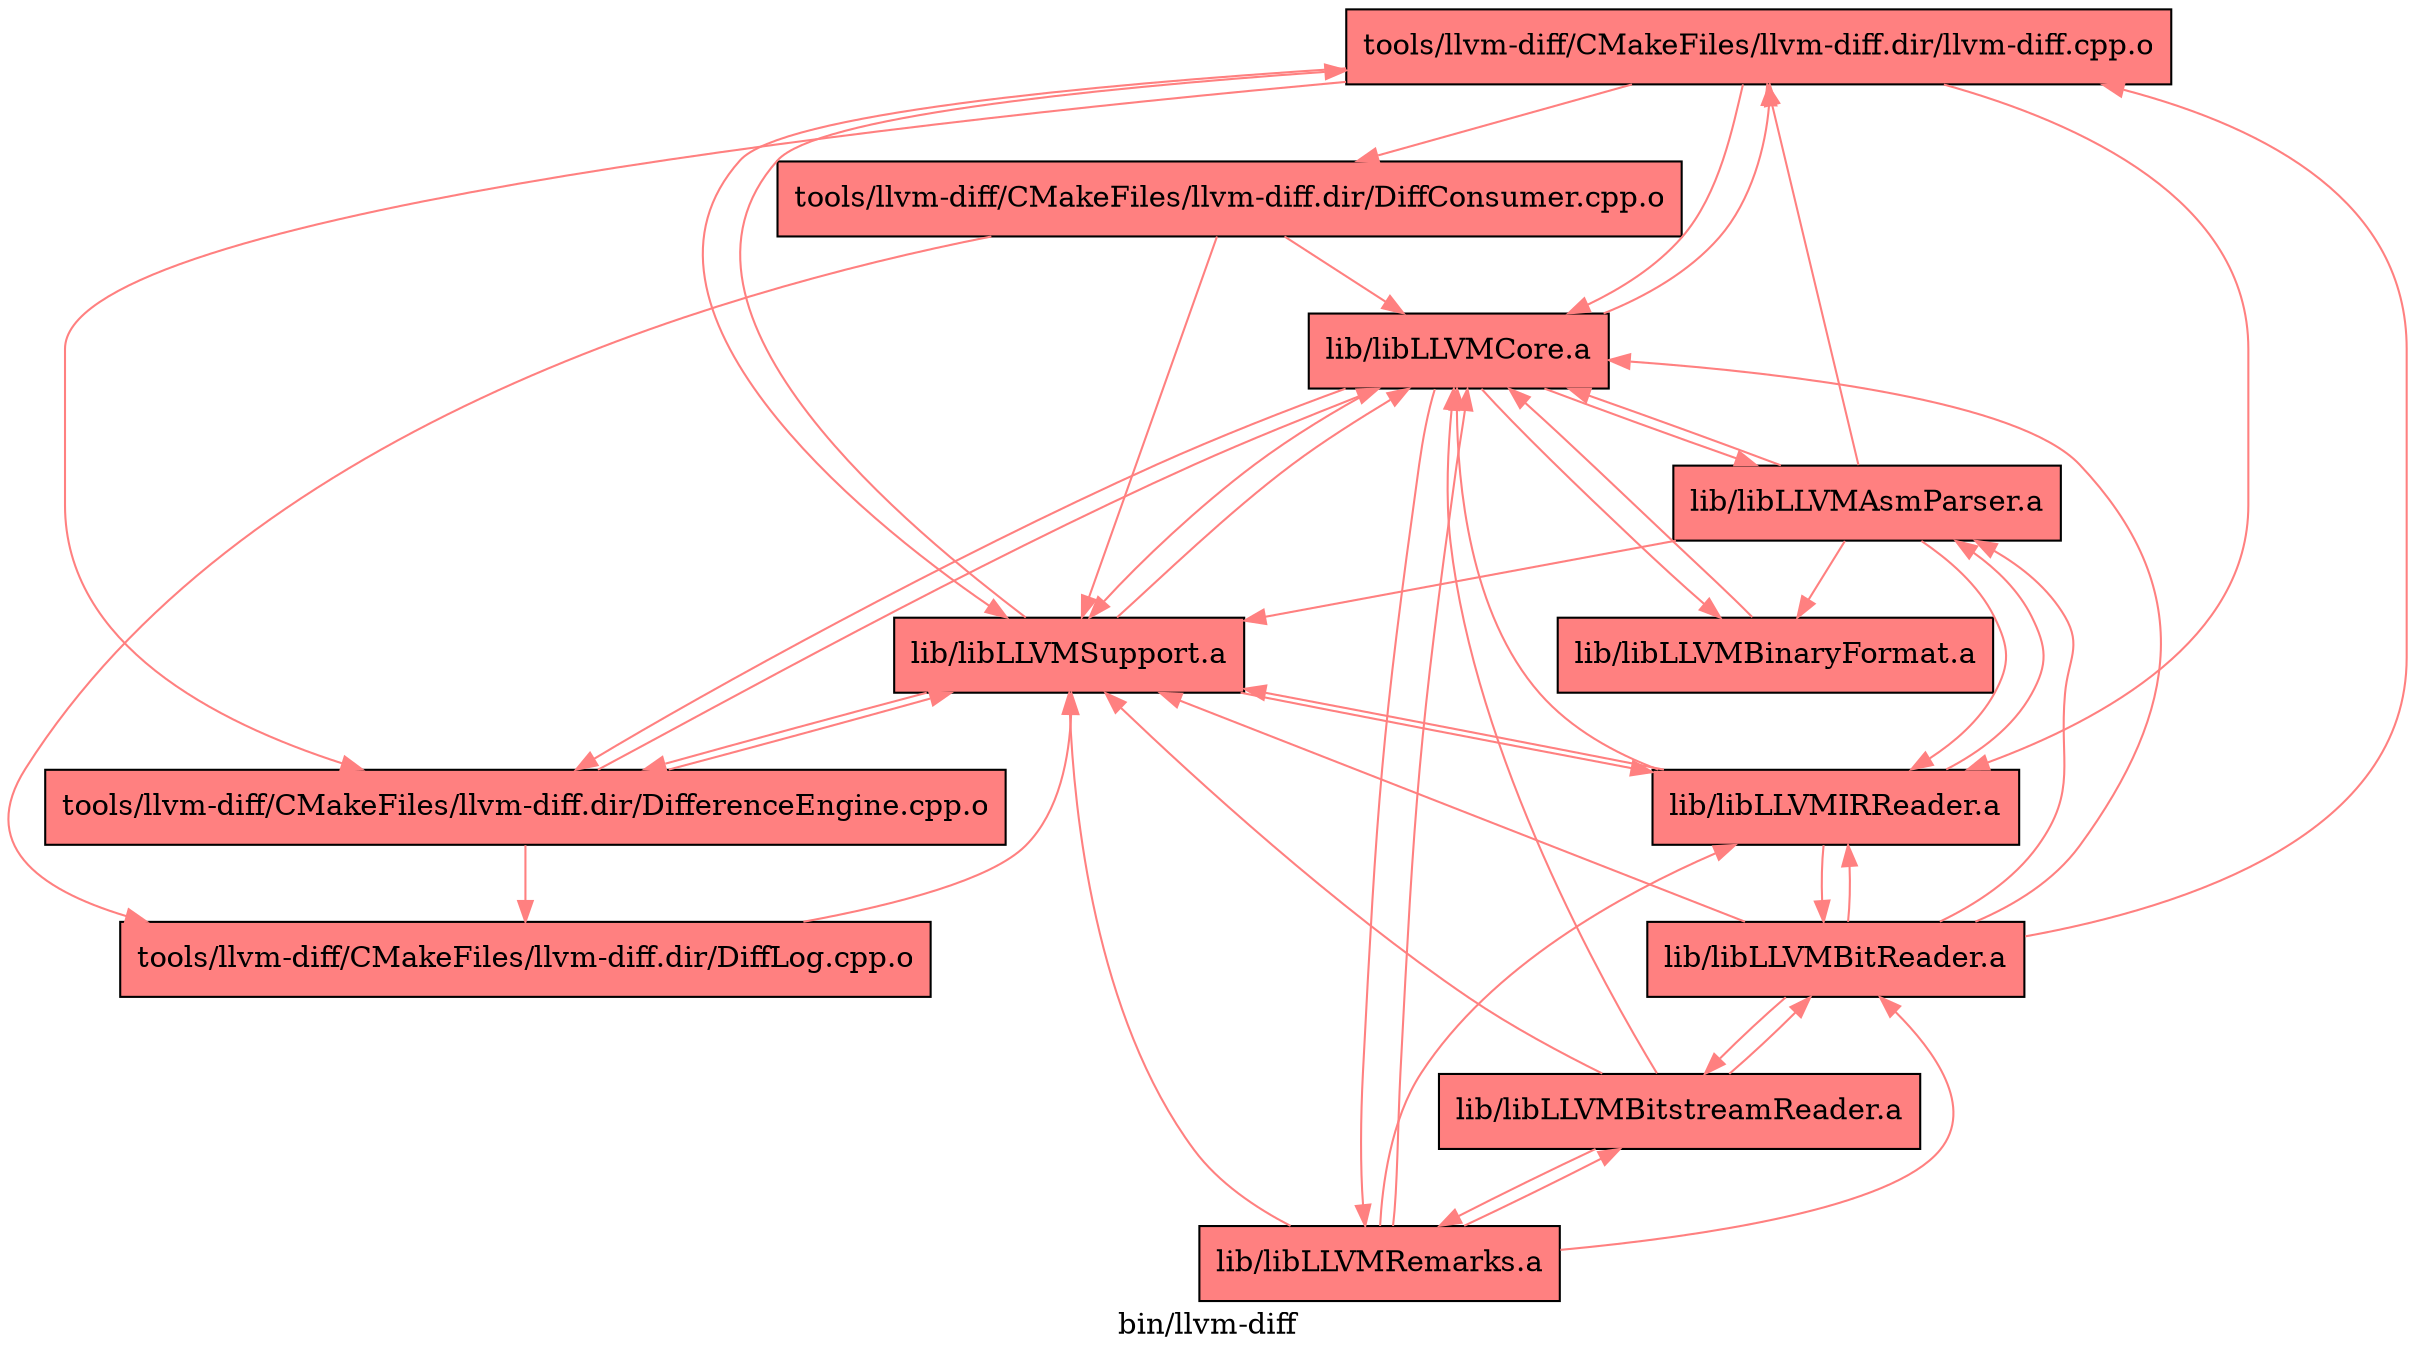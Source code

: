 digraph "bin/llvm-diff" {
	label="bin/llvm-diff";

	Node0x55be46aeaa88 [shape=record,shape=record,style=filled,fillcolor="1.000000 0.5 1",label="{tools/llvm-diff/CMakeFiles/llvm-diff.dir/llvm-diff.cpp.o}"];
	Node0x55be46aeaa88 -> Node0x55be46ae8fa8[color="1.000000 0.5 1"];
	Node0x55be46aeaa88 -> Node0x55be46ae9598[color="1.000000 0.5 1"];
	Node0x55be46aeaa88 -> Node0x55be46aecec8[color="1.000000 0.5 1"];
	Node0x55be46aeaa88 -> Node0x55be46aec0b8[color="1.000000 0.5 1"];
	Node0x55be46aeaa88 -> Node0x55be46aec4c8[color="1.000000 0.5 1"];
	Node0x55be46ae8fa8 [shape=record,shape=record,style=filled,fillcolor="1.000000 0.5 1",label="{tools/llvm-diff/CMakeFiles/llvm-diff.dir/DiffConsumer.cpp.o}"];
	Node0x55be46ae8fa8 -> Node0x55be46ae9318[color="1.000000 0.5 1"];
	Node0x55be46ae8fa8 -> Node0x55be46aecec8[color="1.000000 0.5 1"];
	Node0x55be46ae8fa8 -> Node0x55be46aec4c8[color="1.000000 0.5 1"];
	Node0x55be46ae9598 [shape=record,shape=record,style=filled,fillcolor="1.000000 0.5 1",label="{tools/llvm-diff/CMakeFiles/llvm-diff.dir/DifferenceEngine.cpp.o}"];
	Node0x55be46ae9598 -> Node0x55be46ae9318[color="1.000000 0.5 1"];
	Node0x55be46ae9598 -> Node0x55be46aecec8[color="1.000000 0.5 1"];
	Node0x55be46ae9598 -> Node0x55be46aec4c8[color="1.000000 0.5 1"];
	Node0x55be46aecec8 [shape=record,shape=record,style=filled,fillcolor="1.000000 0.5 1",label="{lib/libLLVMCore.a}"];
	Node0x55be46aecec8 -> Node0x55be46aec4c8[color="1.000000 0.5 1"];
	Node0x55be46aecec8 -> Node0x55be46aeb0c8[color="1.000000 0.5 1"];
	Node0x55be46aecec8 -> Node0x55be46ae9598[color="1.000000 0.5 1"];
	Node0x55be46aecec8 -> Node0x55be46aea218[color="1.000000 0.5 1"];
	Node0x55be46aecec8 -> Node0x55be46aeaa88[color="1.000000 0.5 1"];
	Node0x55be46aecec8 -> Node0x55be46aeb618[color="1.000000 0.5 1"];
	Node0x55be46aec0b8 [shape=record,shape=record,style=filled,fillcolor="1.000000 0.5 1",label="{lib/libLLVMIRReader.a}"];
	Node0x55be46aec0b8 -> Node0x55be46aecec8[color="1.000000 0.5 1"];
	Node0x55be46aec0b8 -> Node0x55be46aec4c8[color="1.000000 0.5 1"];
	Node0x55be46aec0b8 -> Node0x55be46aeb618[color="1.000000 0.5 1"];
	Node0x55be46aec0b8 -> Node0x55be46aebac8[color="1.000000 0.5 1"];
	Node0x55be46aec4c8 [shape=record,shape=record,style=filled,fillcolor="1.000000 0.5 1",label="{lib/libLLVMSupport.a}"];
	Node0x55be46aec4c8 -> Node0x55be46aecec8[color="1.000000 0.5 1"];
	Node0x55be46aec4c8 -> Node0x55be46aeaa88[color="1.000000 0.5 1"];
	Node0x55be46aec4c8 -> Node0x55be46aec0b8[color="1.000000 0.5 1"];
	Node0x55be46aec4c8 -> Node0x55be46ae9598[color="1.000000 0.5 1"];
	Node0x55be46ae9318 [shape=record,shape=record,style=filled,fillcolor="1.000000 0.5 1",label="{tools/llvm-diff/CMakeFiles/llvm-diff.dir/DiffLog.cpp.o}"];
	Node0x55be46ae9318 -> Node0x55be46aec4c8[color="1.000000 0.5 1"];
	Node0x55be46aeb0c8 [shape=record,shape=record,style=filled,fillcolor="1.000000 0.5 1",label="{lib/libLLVMBinaryFormat.a}"];
	Node0x55be46aeb0c8 -> Node0x55be46aecec8[color="1.000000 0.5 1"];
	Node0x55be46aea218 [shape=record,shape=record,style=filled,fillcolor="1.000000 0.5 1",label="{lib/libLLVMRemarks.a}"];
	Node0x55be46aea218 -> Node0x55be46aec4c8[color="1.000000 0.5 1"];
	Node0x55be46aea218 -> Node0x55be46aecec8[color="1.000000 0.5 1"];
	Node0x55be46aea218 -> Node0x55be46aebac8[color="1.000000 0.5 1"];
	Node0x55be46aea218 -> Node0x55be46aec0b8[color="1.000000 0.5 1"];
	Node0x55be46aea218 -> Node0x55be46aea6c8[color="1.000000 0.5 1"];
	Node0x55be46aeb618 [shape=record,shape=record,style=filled,fillcolor="1.000000 0.5 1",label="{lib/libLLVMAsmParser.a}"];
	Node0x55be46aeb618 -> Node0x55be46aecec8[color="1.000000 0.5 1"];
	Node0x55be46aeb618 -> Node0x55be46aec0b8[color="1.000000 0.5 1"];
	Node0x55be46aeb618 -> Node0x55be46aec4c8[color="1.000000 0.5 1"];
	Node0x55be46aeb618 -> Node0x55be46aeaa88[color="1.000000 0.5 1"];
	Node0x55be46aeb618 -> Node0x55be46aeb0c8[color="1.000000 0.5 1"];
	Node0x55be46aebac8 [shape=record,shape=record,style=filled,fillcolor="1.000000 0.5 1",label="{lib/libLLVMBitReader.a}"];
	Node0x55be46aebac8 -> Node0x55be46aeaa88[color="1.000000 0.5 1"];
	Node0x55be46aebac8 -> Node0x55be46aecec8[color="1.000000 0.5 1"];
	Node0x55be46aebac8 -> Node0x55be46aec0b8[color="1.000000 0.5 1"];
	Node0x55be46aebac8 -> Node0x55be46aec4c8[color="1.000000 0.5 1"];
	Node0x55be46aebac8 -> Node0x55be46aeb618[color="1.000000 0.5 1"];
	Node0x55be46aebac8 -> Node0x55be46aea6c8[color="1.000000 0.5 1"];
	Node0x55be46aea6c8 [shape=record,shape=record,style=filled,fillcolor="1.000000 0.5 1",label="{lib/libLLVMBitstreamReader.a}"];
	Node0x55be46aea6c8 -> Node0x55be46aecec8[color="1.000000 0.5 1"];
	Node0x55be46aea6c8 -> Node0x55be46aec4c8[color="1.000000 0.5 1"];
	Node0x55be46aea6c8 -> Node0x55be46aebac8[color="1.000000 0.5 1"];
	Node0x55be46aea6c8 -> Node0x55be46aea218[color="1.000000 0.5 1"];
}
